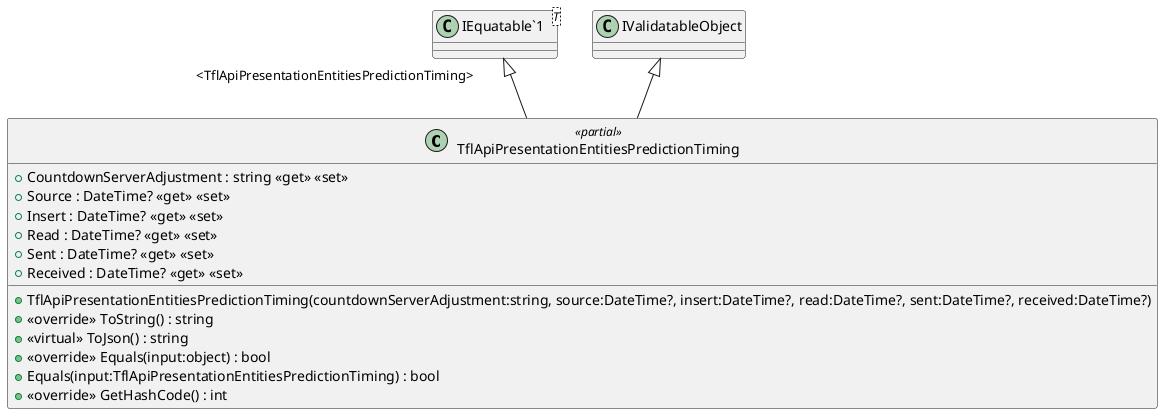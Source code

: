@startuml
class TflApiPresentationEntitiesPredictionTiming <<partial>> {
    + TflApiPresentationEntitiesPredictionTiming(countdownServerAdjustment:string, source:DateTime?, insert:DateTime?, read:DateTime?, sent:DateTime?, received:DateTime?)
    + CountdownServerAdjustment : string <<get>> <<set>>
    + Source : DateTime? <<get>> <<set>>
    + Insert : DateTime? <<get>> <<set>>
    + Read : DateTime? <<get>> <<set>>
    + Sent : DateTime? <<get>> <<set>>
    + Received : DateTime? <<get>> <<set>>
    + <<override>> ToString() : string
    + <<virtual>> ToJson() : string
    + <<override>> Equals(input:object) : bool
    + Equals(input:TflApiPresentationEntitiesPredictionTiming) : bool
    + <<override>> GetHashCode() : int
}
class "IEquatable`1"<T> {
}
"IEquatable`1" "<TflApiPresentationEntitiesPredictionTiming>" <|-- TflApiPresentationEntitiesPredictionTiming
IValidatableObject <|-- TflApiPresentationEntitiesPredictionTiming
@enduml
